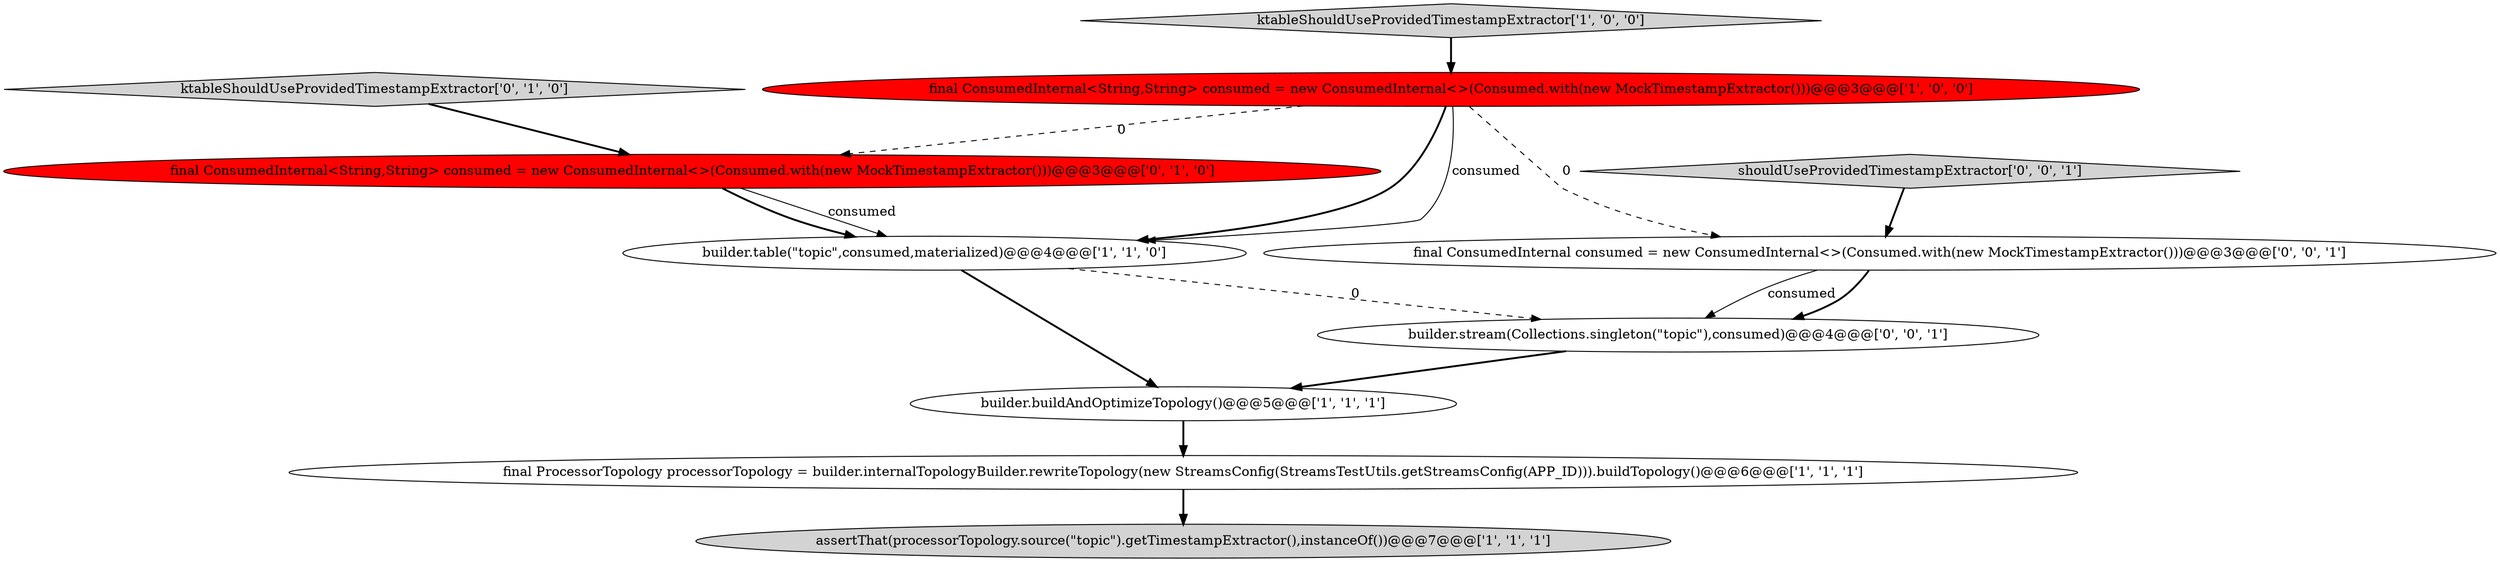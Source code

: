 digraph {
1 [style = filled, label = "assertThat(processorTopology.source(\"topic\").getTimestampExtractor(),instanceOf())@@@7@@@['1', '1', '1']", fillcolor = lightgray, shape = ellipse image = "AAA0AAABBB1BBB"];
8 [style = filled, label = "builder.stream(Collections.singleton(\"topic\"),consumed)@@@4@@@['0', '0', '1']", fillcolor = white, shape = ellipse image = "AAA0AAABBB3BBB"];
4 [style = filled, label = "final ConsumedInternal<String,String> consumed = new ConsumedInternal<>(Consumed.with(new MockTimestampExtractor()))@@@3@@@['1', '0', '0']", fillcolor = red, shape = ellipse image = "AAA1AAABBB1BBB"];
7 [style = filled, label = "final ConsumedInternal<String,String> consumed = new ConsumedInternal<>(Consumed.with(new MockTimestampExtractor()))@@@3@@@['0', '1', '0']", fillcolor = red, shape = ellipse image = "AAA1AAABBB2BBB"];
10 [style = filled, label = "final ConsumedInternal consumed = new ConsumedInternal<>(Consumed.with(new MockTimestampExtractor()))@@@3@@@['0', '0', '1']", fillcolor = white, shape = ellipse image = "AAA0AAABBB3BBB"];
0 [style = filled, label = "ktableShouldUseProvidedTimestampExtractor['1', '0', '0']", fillcolor = lightgray, shape = diamond image = "AAA0AAABBB1BBB"];
3 [style = filled, label = "final ProcessorTopology processorTopology = builder.internalTopologyBuilder.rewriteTopology(new StreamsConfig(StreamsTestUtils.getStreamsConfig(APP_ID))).buildTopology()@@@6@@@['1', '1', '1']", fillcolor = white, shape = ellipse image = "AAA0AAABBB1BBB"];
2 [style = filled, label = "builder.buildAndOptimizeTopology()@@@5@@@['1', '1', '1']", fillcolor = white, shape = ellipse image = "AAA0AAABBB1BBB"];
6 [style = filled, label = "ktableShouldUseProvidedTimestampExtractor['0', '1', '0']", fillcolor = lightgray, shape = diamond image = "AAA0AAABBB2BBB"];
5 [style = filled, label = "builder.table(\"topic\",consumed,materialized)@@@4@@@['1', '1', '0']", fillcolor = white, shape = ellipse image = "AAA0AAABBB1BBB"];
9 [style = filled, label = "shouldUseProvidedTimestampExtractor['0', '0', '1']", fillcolor = lightgray, shape = diamond image = "AAA0AAABBB3BBB"];
5->8 [style = dashed, label="0"];
5->2 [style = bold, label=""];
7->5 [style = bold, label=""];
4->5 [style = solid, label="consumed"];
10->8 [style = solid, label="consumed"];
9->10 [style = bold, label=""];
6->7 [style = bold, label=""];
3->1 [style = bold, label=""];
10->8 [style = bold, label=""];
8->2 [style = bold, label=""];
0->4 [style = bold, label=""];
4->7 [style = dashed, label="0"];
4->5 [style = bold, label=""];
4->10 [style = dashed, label="0"];
2->3 [style = bold, label=""];
7->5 [style = solid, label="consumed"];
}
